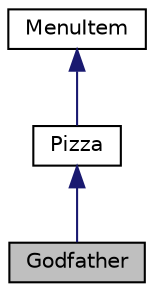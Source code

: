 digraph "Godfather"
{
 // LATEX_PDF_SIZE
  edge [fontname="Helvetica",fontsize="10",labelfontname="Helvetica",labelfontsize="10"];
  node [fontname="Helvetica",fontsize="10",shape=record];
  Node1 [label="Godfather",height=0.2,width=0.4,color="black", fillcolor="grey75", style="filled", fontcolor="black",tooltip="A class representing a Godfather pizza with customizable toppings."];
  Node2 -> Node1 [dir="back",color="midnightblue",fontsize="10",style="solid",fontname="Helvetica"];
  Node2 [label="Pizza",height=0.2,width=0.4,color="black", fillcolor="white", style="filled",URL="$classPizza.html",tooltip="A class representing a pizza menu item."];
  Node3 -> Node2 [dir="back",color="midnightblue",fontsize="10",style="solid",fontname="Helvetica"];
  Node3 [label="MenuItem",height=0.2,width=0.4,color="black", fillcolor="white", style="filled",URL="$classMenuItem.html",tooltip="An abstract base class for menu items."];
}

